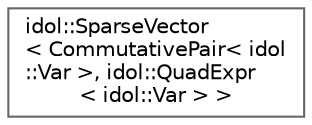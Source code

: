 digraph "Graphical Class Hierarchy"
{
 // LATEX_PDF_SIZE
  bgcolor="transparent";
  edge [fontname=Helvetica,fontsize=10,labelfontname=Helvetica,labelfontsize=10];
  node [fontname=Helvetica,fontsize=10,shape=box,height=0.2,width=0.4];
  rankdir="LR";
  Node0 [id="Node000000",label="idol::SparseVector\l\< CommutativePair\< idol\l::Var \>, idol::QuadExpr\l\< idol::Var \> \>",height=0.2,width=0.4,color="grey40", fillcolor="white", style="filled",URL="$classidol_1_1SparseVector.html",tooltip=" "];
}
